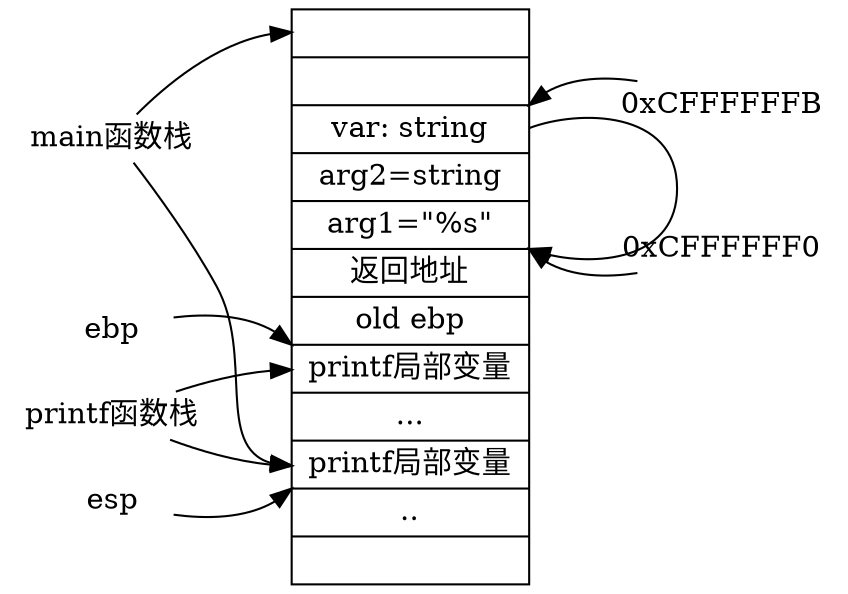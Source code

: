 digraph G{
        rankdir=LR;
        node[shape=record,width=.8,height=.1];
        node0 [label ="<fb>|<f0>|<f1> var: string|<f1_1> arg2=string|<f1_2> arg1=\"%s\"|<f2> 返回地址 |<f3> old ebp|<f4>printf局部变量|...|<f5>printf局部变量|..|"];
        stack_main [shape=plaintext,label="main函数栈"];
        stack_p [shape=plaintext,label="printf函数栈"];
        ebp [shape=plaintext,label="ebp"];
        esp [shape=plaintext,label="esp"];
        //eax [shape=plaintext,label="eax"];

        //node0:f4:ne->node0:f1[dir=back];
        node0:f1:e->node0:f2:ne;
        //eax->node0:f4:nw;
        stack_main->node0:fb;
        stack_main->node0:f5;
        stack_p->node0:f4;
        stack_p->node0:f5;
        ebp->node0:f4:nw;
        esp->node0:f5:sw;


        addr1 [shape=plaintext,label="0xCFFFFFFB"];
        addr2 [shape=plaintext,label="0xCFFFFFF0"];

        node0:f1:ne->addr1[dir=back];
        node0:f1_2:se->addr2[dir=back];
        //node0:f3:e->node0:fb:e;
        //node0:f1-> null[shape=plaintext];
}